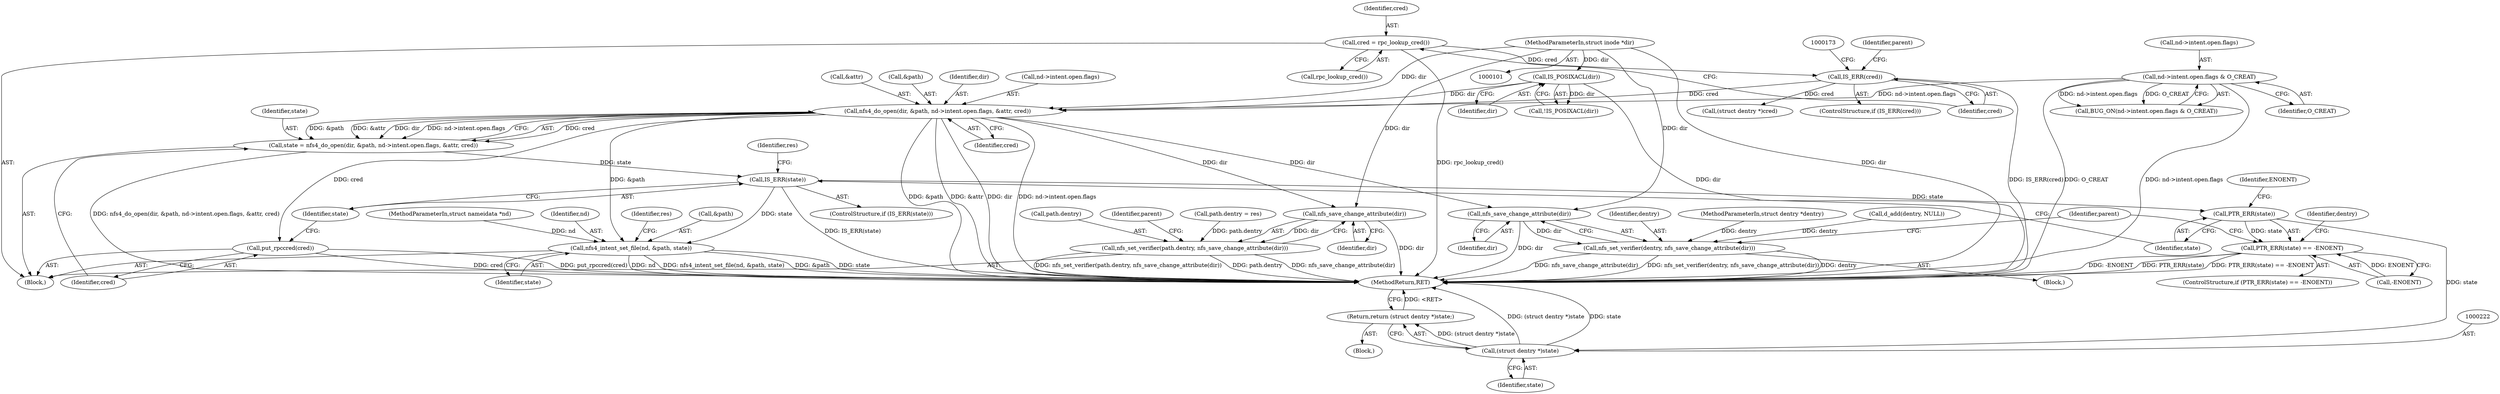 digraph "0_linux_dc0b027dfadfcb8a5504f7d8052754bf8d501ab9_5@API" {
"1000184" [label="(Call,nfs4_do_open(dir, &path, nd->intent.open.flags, &attr, cred))"];
"1000137" [label="(Call,IS_POSIXACL(dir))"];
"1000102" [label="(MethodParameterIn,struct inode *dir)"];
"1000156" [label="(Call,nd->intent.open.flags & O_CREAT)"];
"1000169" [label="(Call,IS_ERR(cred))"];
"1000165" [label="(Call,cred = rpc_lookup_cred())"];
"1000182" [label="(Call,state = nfs4_do_open(dir, &path, nd->intent.open.flags, &attr, cred))"];
"1000201" [label="(Call,IS_ERR(state))"];
"1000206" [label="(Call,PTR_ERR(state))"];
"1000205" [label="(Call,PTR_ERR(state) == -ENOENT)"];
"1000221" [label="(Call,(struct dentry *)state)"];
"1000220" [label="(Return,return (struct dentry *)state;)"];
"1000249" [label="(Call,nfs4_intent_set_file(nd, &path, state))"];
"1000198" [label="(Call,put_rpccred(cred))"];
"1000216" [label="(Call,nfs_save_change_attribute(dir))"];
"1000214" [label="(Call,nfs_set_verifier(dentry, nfs_save_change_attribute(dir)))"];
"1000245" [label="(Call,nfs_save_change_attribute(dir))"];
"1000241" [label="(Call,nfs_set_verifier(path.dentry, nfs_save_change_attribute(dir)))"];
"1000246" [label="(Identifier,dir)"];
"1000157" [label="(Call,nd->intent.open.flags)"];
"1000249" [label="(Call,nfs4_intent_set_file(nd, &path, state))"];
"1000195" [label="(Call,&attr)"];
"1000138" [label="(Identifier,dir)"];
"1000105" [label="(Block,)"];
"1000183" [label="(Identifier,state)"];
"1000200" [label="(ControlStructure,if (IS_ERR(state)))"];
"1000156" [label="(Call,nd->intent.open.flags & O_CREAT)"];
"1000168" [label="(ControlStructure,if (IS_ERR(cred)))"];
"1000103" [label="(MethodParameterIn,struct dentry *dentry)"];
"1000242" [label="(Call,path.dentry)"];
"1000155" [label="(Call,BUG_ON(nd->intent.open.flags & O_CREAT))"];
"1000186" [label="(Call,&path)"];
"1000136" [label="(Call,!IS_POSIXACL(dir))"];
"1000170" [label="(Identifier,cred)"];
"1000203" [label="(Block,)"];
"1000253" [label="(Identifier,state)"];
"1000251" [label="(Call,&path)"];
"1000176" [label="(Identifier,parent)"];
"1000223" [label="(Identifier,state)"];
"1000206" [label="(Call,PTR_ERR(state))"];
"1000216" [label="(Call,nfs_save_change_attribute(dir))"];
"1000164" [label="(Identifier,O_CREAT)"];
"1000219" [label="(Identifier,parent)"];
"1000169" [label="(Call,IS_ERR(cred))"];
"1000209" [label="(Identifier,ENOENT)"];
"1000185" [label="(Identifier,dir)"];
"1000165" [label="(Call,cred = rpc_lookup_cred())"];
"1000198" [label="(Call,put_rpccred(cred))"];
"1000202" [label="(Identifier,state)"];
"1000221" [label="(Call,(struct dentry *)state)"];
"1000197" [label="(Identifier,cred)"];
"1000211" [label="(Call,d_add(dentry, NULL))"];
"1000184" [label="(Call,nfs4_do_open(dir, &path, nd->intent.open.flags, &attr, cred))"];
"1000220" [label="(Return,return (struct dentry *)state;)"];
"1000104" [label="(MethodParameterIn,struct nameidata *nd)"];
"1000207" [label="(Identifier,state)"];
"1000199" [label="(Identifier,cred)"];
"1000102" [label="(MethodParameterIn,struct inode *dir)"];
"1000201" [label="(Call,IS_ERR(state))"];
"1000225" [label="(Identifier,res)"];
"1000241" [label="(Call,nfs_set_verifier(path.dentry, nfs_save_change_attribute(dir)))"];
"1000212" [label="(Identifier,dentry)"];
"1000214" [label="(Call,nfs_set_verifier(dentry, nfs_save_change_attribute(dir)))"];
"1000167" [label="(Call,rpc_lookup_cred())"];
"1000137" [label="(Call,IS_POSIXACL(dir))"];
"1000204" [label="(ControlStructure,if (PTR_ERR(state) == -ENOENT))"];
"1000210" [label="(Block,)"];
"1000248" [label="(Identifier,parent)"];
"1000217" [label="(Identifier,dir)"];
"1000236" [label="(Call,path.dentry = res)"];
"1000255" [label="(Identifier,res)"];
"1000256" [label="(MethodReturn,RET)"];
"1000188" [label="(Call,nd->intent.open.flags)"];
"1000166" [label="(Identifier,cred)"];
"1000250" [label="(Identifier,nd)"];
"1000245" [label="(Call,nfs_save_change_attribute(dir))"];
"1000208" [label="(Call,-ENOENT)"];
"1000182" [label="(Call,state = nfs4_do_open(dir, &path, nd->intent.open.flags, &attr, cred))"];
"1000205" [label="(Call,PTR_ERR(state) == -ENOENT)"];
"1000172" [label="(Call,(struct dentry *)cred)"];
"1000215" [label="(Identifier,dentry)"];
"1000184" -> "1000182"  [label="AST: "];
"1000184" -> "1000197"  [label="CFG: "];
"1000185" -> "1000184"  [label="AST: "];
"1000186" -> "1000184"  [label="AST: "];
"1000188" -> "1000184"  [label="AST: "];
"1000195" -> "1000184"  [label="AST: "];
"1000197" -> "1000184"  [label="AST: "];
"1000182" -> "1000184"  [label="CFG: "];
"1000184" -> "1000256"  [label="DDG: dir"];
"1000184" -> "1000256"  [label="DDG: nd->intent.open.flags"];
"1000184" -> "1000256"  [label="DDG: &path"];
"1000184" -> "1000256"  [label="DDG: &attr"];
"1000184" -> "1000182"  [label="DDG: cred"];
"1000184" -> "1000182"  [label="DDG: &path"];
"1000184" -> "1000182"  [label="DDG: &attr"];
"1000184" -> "1000182"  [label="DDG: dir"];
"1000184" -> "1000182"  [label="DDG: nd->intent.open.flags"];
"1000137" -> "1000184"  [label="DDG: dir"];
"1000102" -> "1000184"  [label="DDG: dir"];
"1000156" -> "1000184"  [label="DDG: nd->intent.open.flags"];
"1000169" -> "1000184"  [label="DDG: cred"];
"1000184" -> "1000198"  [label="DDG: cred"];
"1000184" -> "1000216"  [label="DDG: dir"];
"1000184" -> "1000245"  [label="DDG: dir"];
"1000184" -> "1000249"  [label="DDG: &path"];
"1000137" -> "1000136"  [label="AST: "];
"1000137" -> "1000138"  [label="CFG: "];
"1000138" -> "1000137"  [label="AST: "];
"1000136" -> "1000137"  [label="CFG: "];
"1000137" -> "1000256"  [label="DDG: dir"];
"1000137" -> "1000136"  [label="DDG: dir"];
"1000102" -> "1000137"  [label="DDG: dir"];
"1000102" -> "1000101"  [label="AST: "];
"1000102" -> "1000256"  [label="DDG: dir"];
"1000102" -> "1000216"  [label="DDG: dir"];
"1000102" -> "1000245"  [label="DDG: dir"];
"1000156" -> "1000155"  [label="AST: "];
"1000156" -> "1000164"  [label="CFG: "];
"1000157" -> "1000156"  [label="AST: "];
"1000164" -> "1000156"  [label="AST: "];
"1000155" -> "1000156"  [label="CFG: "];
"1000156" -> "1000256"  [label="DDG: O_CREAT"];
"1000156" -> "1000256"  [label="DDG: nd->intent.open.flags"];
"1000156" -> "1000155"  [label="DDG: nd->intent.open.flags"];
"1000156" -> "1000155"  [label="DDG: O_CREAT"];
"1000169" -> "1000168"  [label="AST: "];
"1000169" -> "1000170"  [label="CFG: "];
"1000170" -> "1000169"  [label="AST: "];
"1000173" -> "1000169"  [label="CFG: "];
"1000176" -> "1000169"  [label="CFG: "];
"1000169" -> "1000256"  [label="DDG: IS_ERR(cred)"];
"1000165" -> "1000169"  [label="DDG: cred"];
"1000169" -> "1000172"  [label="DDG: cred"];
"1000165" -> "1000105"  [label="AST: "];
"1000165" -> "1000167"  [label="CFG: "];
"1000166" -> "1000165"  [label="AST: "];
"1000167" -> "1000165"  [label="AST: "];
"1000170" -> "1000165"  [label="CFG: "];
"1000165" -> "1000256"  [label="DDG: rpc_lookup_cred()"];
"1000182" -> "1000105"  [label="AST: "];
"1000183" -> "1000182"  [label="AST: "];
"1000199" -> "1000182"  [label="CFG: "];
"1000182" -> "1000256"  [label="DDG: nfs4_do_open(dir, &path, nd->intent.open.flags, &attr, cred)"];
"1000182" -> "1000201"  [label="DDG: state"];
"1000201" -> "1000200"  [label="AST: "];
"1000201" -> "1000202"  [label="CFG: "];
"1000202" -> "1000201"  [label="AST: "];
"1000207" -> "1000201"  [label="CFG: "];
"1000225" -> "1000201"  [label="CFG: "];
"1000201" -> "1000256"  [label="DDG: IS_ERR(state)"];
"1000201" -> "1000206"  [label="DDG: state"];
"1000201" -> "1000249"  [label="DDG: state"];
"1000206" -> "1000205"  [label="AST: "];
"1000206" -> "1000207"  [label="CFG: "];
"1000207" -> "1000206"  [label="AST: "];
"1000209" -> "1000206"  [label="CFG: "];
"1000206" -> "1000205"  [label="DDG: state"];
"1000206" -> "1000221"  [label="DDG: state"];
"1000205" -> "1000204"  [label="AST: "];
"1000205" -> "1000208"  [label="CFG: "];
"1000208" -> "1000205"  [label="AST: "];
"1000212" -> "1000205"  [label="CFG: "];
"1000219" -> "1000205"  [label="CFG: "];
"1000205" -> "1000256"  [label="DDG: -ENOENT"];
"1000205" -> "1000256"  [label="DDG: PTR_ERR(state)"];
"1000205" -> "1000256"  [label="DDG: PTR_ERR(state) == -ENOENT"];
"1000208" -> "1000205"  [label="DDG: ENOENT"];
"1000221" -> "1000220"  [label="AST: "];
"1000221" -> "1000223"  [label="CFG: "];
"1000222" -> "1000221"  [label="AST: "];
"1000223" -> "1000221"  [label="AST: "];
"1000220" -> "1000221"  [label="CFG: "];
"1000221" -> "1000256"  [label="DDG: (struct dentry *)state"];
"1000221" -> "1000256"  [label="DDG: state"];
"1000221" -> "1000220"  [label="DDG: (struct dentry *)state"];
"1000220" -> "1000203"  [label="AST: "];
"1000256" -> "1000220"  [label="CFG: "];
"1000220" -> "1000256"  [label="DDG: <RET>"];
"1000249" -> "1000105"  [label="AST: "];
"1000249" -> "1000253"  [label="CFG: "];
"1000250" -> "1000249"  [label="AST: "];
"1000251" -> "1000249"  [label="AST: "];
"1000253" -> "1000249"  [label="AST: "];
"1000255" -> "1000249"  [label="CFG: "];
"1000249" -> "1000256"  [label="DDG: &path"];
"1000249" -> "1000256"  [label="DDG: state"];
"1000249" -> "1000256"  [label="DDG: nd"];
"1000249" -> "1000256"  [label="DDG: nfs4_intent_set_file(nd, &path, state)"];
"1000104" -> "1000249"  [label="DDG: nd"];
"1000198" -> "1000105"  [label="AST: "];
"1000198" -> "1000199"  [label="CFG: "];
"1000199" -> "1000198"  [label="AST: "];
"1000202" -> "1000198"  [label="CFG: "];
"1000198" -> "1000256"  [label="DDG: cred"];
"1000198" -> "1000256"  [label="DDG: put_rpccred(cred)"];
"1000216" -> "1000214"  [label="AST: "];
"1000216" -> "1000217"  [label="CFG: "];
"1000217" -> "1000216"  [label="AST: "];
"1000214" -> "1000216"  [label="CFG: "];
"1000216" -> "1000256"  [label="DDG: dir"];
"1000216" -> "1000214"  [label="DDG: dir"];
"1000214" -> "1000210"  [label="AST: "];
"1000215" -> "1000214"  [label="AST: "];
"1000219" -> "1000214"  [label="CFG: "];
"1000214" -> "1000256"  [label="DDG: nfs_save_change_attribute(dir)"];
"1000214" -> "1000256"  [label="DDG: nfs_set_verifier(dentry, nfs_save_change_attribute(dir))"];
"1000214" -> "1000256"  [label="DDG: dentry"];
"1000211" -> "1000214"  [label="DDG: dentry"];
"1000103" -> "1000214"  [label="DDG: dentry"];
"1000245" -> "1000241"  [label="AST: "];
"1000245" -> "1000246"  [label="CFG: "];
"1000246" -> "1000245"  [label="AST: "];
"1000241" -> "1000245"  [label="CFG: "];
"1000245" -> "1000256"  [label="DDG: dir"];
"1000245" -> "1000241"  [label="DDG: dir"];
"1000241" -> "1000105"  [label="AST: "];
"1000242" -> "1000241"  [label="AST: "];
"1000248" -> "1000241"  [label="CFG: "];
"1000241" -> "1000256"  [label="DDG: path.dentry"];
"1000241" -> "1000256"  [label="DDG: nfs_save_change_attribute(dir)"];
"1000241" -> "1000256"  [label="DDG: nfs_set_verifier(path.dentry, nfs_save_change_attribute(dir))"];
"1000236" -> "1000241"  [label="DDG: path.dentry"];
}
